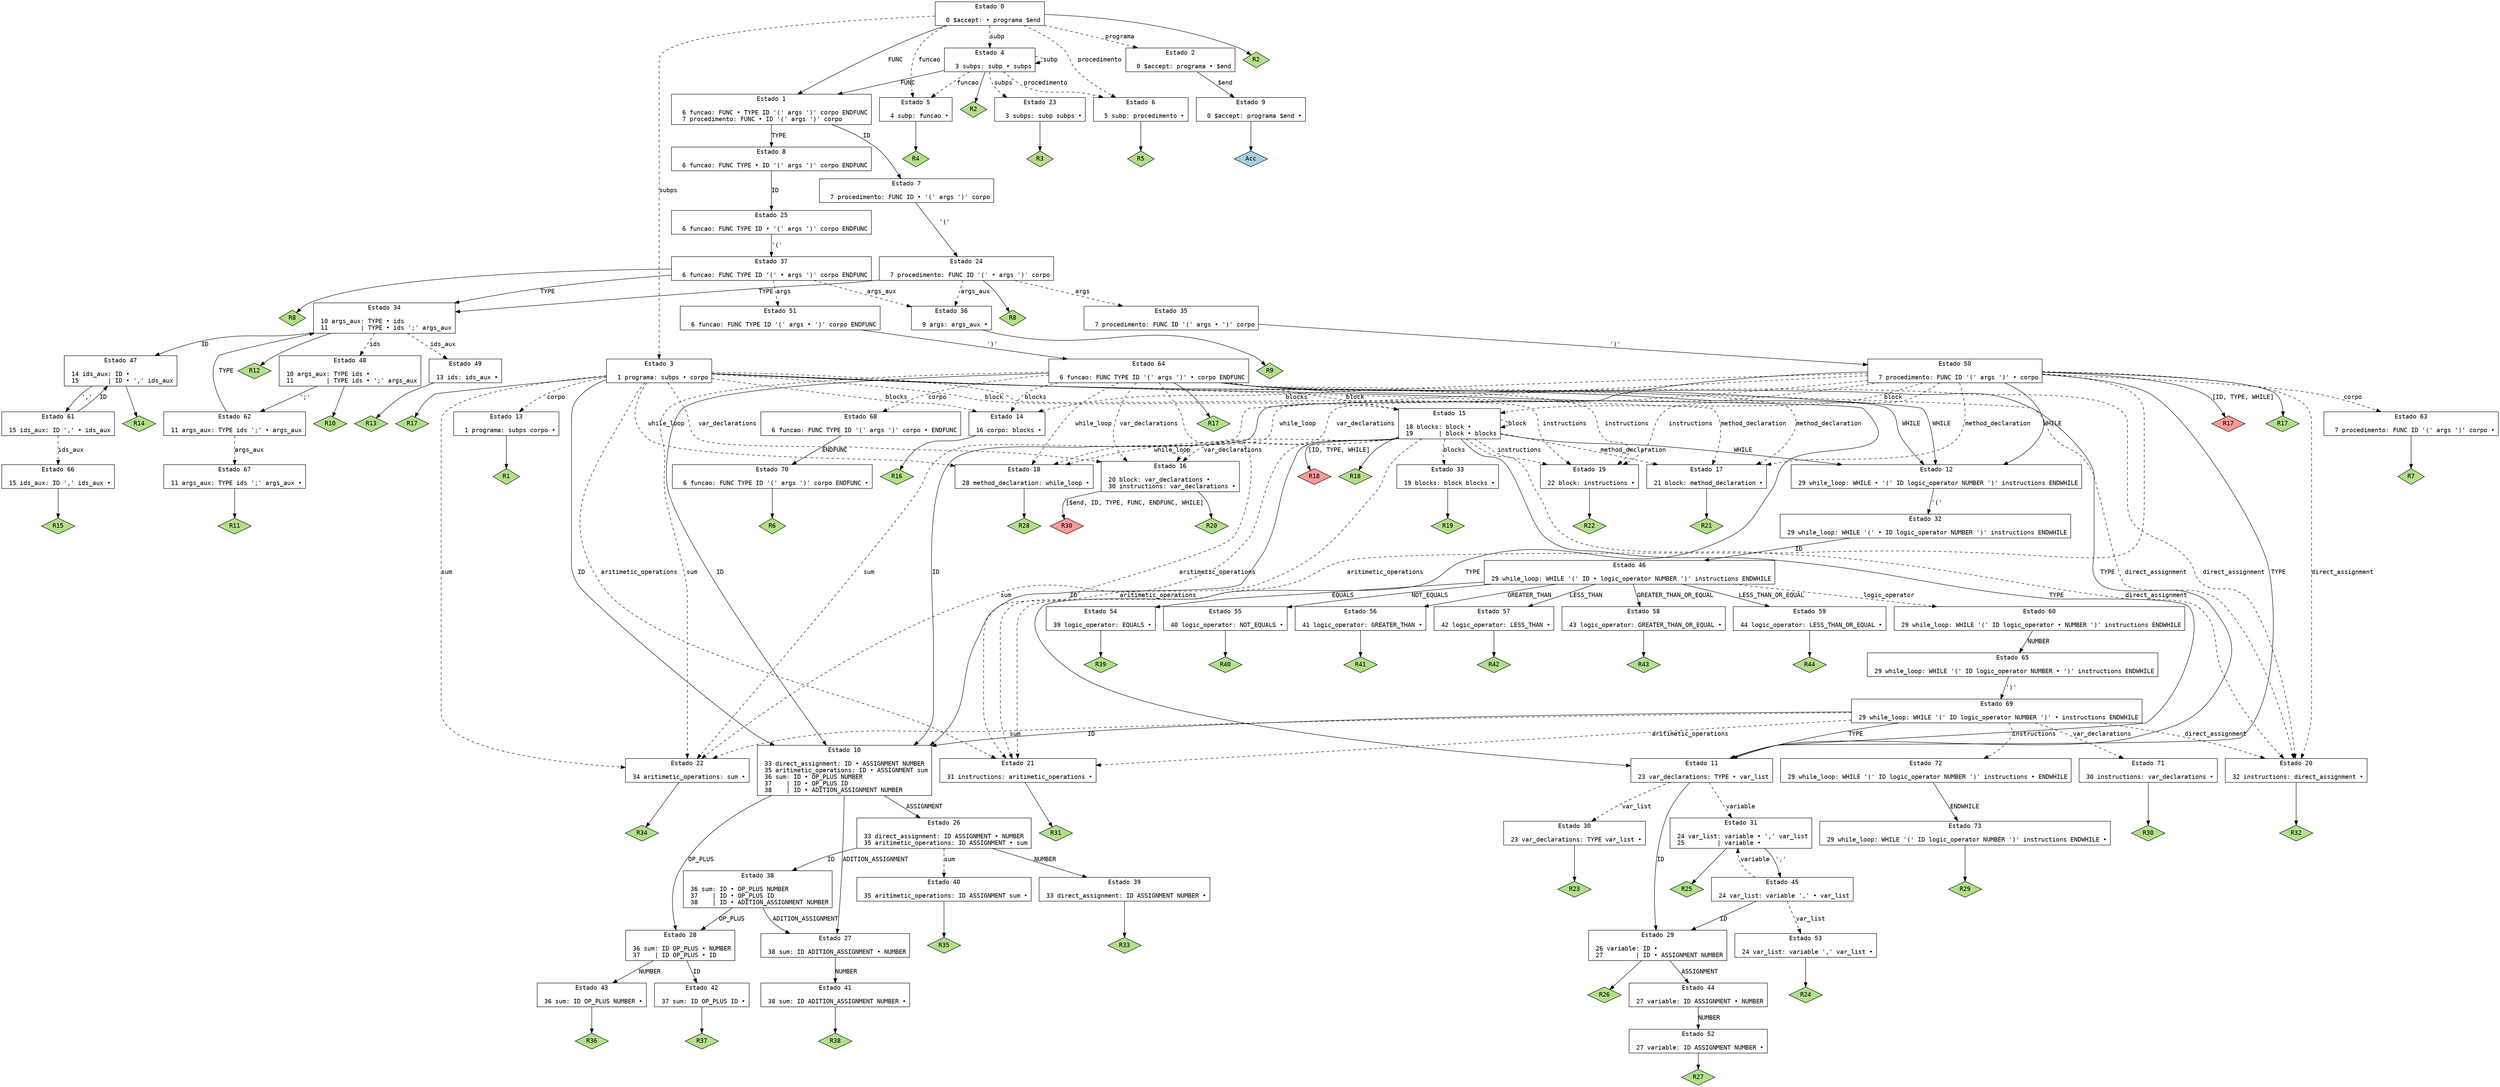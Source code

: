 // Gerado por GNU Bison 3.8.2.
// Relate erros para <bug-bison@gnu.org>.
// Site: <https://www.gnu.org/software/bison/>.

digraph "parser.y"
{
  node [fontname = courier, shape = box, colorscheme = paired6]
  edge [fontname = courier]

  0 [label="Estado 0\n\l  0 $accept: • programa $end\l"]
  0 -> 1 [style=solid label="FUNC"]
  0 -> 2 [style=dashed label="programa"]
  0 -> 3 [style=dashed label="subps"]
  0 -> 4 [style=dashed label="subp"]
  0 -> 5 [style=dashed label="funcao"]
  0 -> 6 [style=dashed label="procedimento"]
  0 -> "0R2" [style=solid]
 "0R2" [label="R2", fillcolor=3, shape=diamond, style=filled]
  1 [label="Estado 1\n\l  6 funcao: FUNC • TYPE ID '(' args ')' corpo ENDFUNC\l  7 procedimento: FUNC • ID '(' args ')' corpo\l"]
  1 -> 7 [style=solid label="ID"]
  1 -> 8 [style=solid label="TYPE"]
  2 [label="Estado 2\n\l  0 $accept: programa • $end\l"]
  2 -> 9 [style=solid label="$end"]
  3 [label="Estado 3\n\l  1 programa: subps • corpo\l"]
  3 -> 10 [style=solid label="ID"]
  3 -> 11 [style=solid label="TYPE"]
  3 -> 12 [style=solid label="WHILE"]
  3 -> 13 [style=dashed label="corpo"]
  3 -> 14 [style=dashed label="blocks"]
  3 -> 15 [style=dashed label="block"]
  3 -> 16 [style=dashed label="var_declarations"]
  3 -> 17 [style=dashed label="method_declaration"]
  3 -> 18 [style=dashed label="while_loop"]
  3 -> 19 [style=dashed label="instructions"]
  3 -> 20 [style=dashed label="direct_assignment"]
  3 -> 21 [style=dashed label="aritimetic_operations"]
  3 -> 22 [style=dashed label="sum"]
  3 -> "3R17" [style=solid]
 "3R17" [label="R17", fillcolor=3, shape=diamond, style=filled]
  4 [label="Estado 4\n\l  3 subps: subp • subps\l"]
  4 -> 1 [style=solid label="FUNC"]
  4 -> 23 [style=dashed label="subps"]
  4 -> 4 [style=dashed label="subp"]
  4 -> 5 [style=dashed label="funcao"]
  4 -> 6 [style=dashed label="procedimento"]
  4 -> "4R2" [style=solid]
 "4R2" [label="R2", fillcolor=3, shape=diamond, style=filled]
  5 [label="Estado 5\n\l  4 subp: funcao •\l"]
  5 -> "5R4" [style=solid]
 "5R4" [label="R4", fillcolor=3, shape=diamond, style=filled]
  6 [label="Estado 6\n\l  5 subp: procedimento •\l"]
  6 -> "6R5" [style=solid]
 "6R5" [label="R5", fillcolor=3, shape=diamond, style=filled]
  7 [label="Estado 7\n\l  7 procedimento: FUNC ID • '(' args ')' corpo\l"]
  7 -> 24 [style=solid label="'('"]
  8 [label="Estado 8\n\l  6 funcao: FUNC TYPE • ID '(' args ')' corpo ENDFUNC\l"]
  8 -> 25 [style=solid label="ID"]
  9 [label="Estado 9\n\l  0 $accept: programa $end •\l"]
  9 -> "9R0" [style=solid]
 "9R0" [label="Acc", fillcolor=1, shape=diamond, style=filled]
  10 [label="Estado 10\n\l 33 direct_assignment: ID • ASSIGNMENT NUMBER\l 35 aritimetic_operations: ID • ASSIGNMENT sum\l 36 sum: ID • OP_PLUS NUMBER\l 37    | ID • OP_PLUS ID\l 38    | ID • ADITION_ASSIGNMENT NUMBER\l"]
  10 -> 26 [style=solid label="ASSIGNMENT"]
  10 -> 27 [style=solid label="ADITION_ASSIGNMENT"]
  10 -> 28 [style=solid label="OP_PLUS"]
  11 [label="Estado 11\n\l 23 var_declarations: TYPE • var_list\l"]
  11 -> 29 [style=solid label="ID"]
  11 -> 30 [style=dashed label="var_list"]
  11 -> 31 [style=dashed label="variable"]
  12 [label="Estado 12\n\l 29 while_loop: WHILE • '(' ID logic_operator NUMBER ')' instructions ENDWHILE\l"]
  12 -> 32 [style=solid label="'('"]
  13 [label="Estado 13\n\l  1 programa: subps corpo •\l"]
  13 -> "13R1" [style=solid]
 "13R1" [label="R1", fillcolor=3, shape=diamond, style=filled]
  14 [label="Estado 14\n\l 16 corpo: blocks •\l"]
  14 -> "14R16" [style=solid]
 "14R16" [label="R16", fillcolor=3, shape=diamond, style=filled]
  15 [label="Estado 15\n\l 18 blocks: block •\l 19       | block • blocks\l"]
  15 -> 10 [style=solid label="ID"]
  15 -> 11 [style=solid label="TYPE"]
  15 -> 12 [style=solid label="WHILE"]
  15 -> 33 [style=dashed label="blocks"]
  15 -> 15 [style=dashed label="block"]
  15 -> 16 [style=dashed label="var_declarations"]
  15 -> 17 [style=dashed label="method_declaration"]
  15 -> 18 [style=dashed label="while_loop"]
  15 -> 19 [style=dashed label="instructions"]
  15 -> 20 [style=dashed label="direct_assignment"]
  15 -> 21 [style=dashed label="aritimetic_operations"]
  15 -> 22 [style=dashed label="sum"]
  15 -> "15R18d" [label="[ID, TYPE, WHILE]", style=solid]
 "15R18d" [label="R18", fillcolor=5, shape=diamond, style=filled]
  15 -> "15R18" [style=solid]
 "15R18" [label="R18", fillcolor=3, shape=diamond, style=filled]
  16 [label="Estado 16\n\l 20 block: var_declarations •\l 30 instructions: var_declarations •\l"]
  16 -> "16R20" [style=solid]
 "16R20" [label="R20", fillcolor=3, shape=diamond, style=filled]
  16 -> "16R30d" [label="[$end, ID, TYPE, FUNC, ENDFUNC, WHILE]", style=solid]
 "16R30d" [label="R30", fillcolor=5, shape=diamond, style=filled]
  17 [label="Estado 17\n\l 21 block: method_declaration •\l"]
  17 -> "17R21" [style=solid]
 "17R21" [label="R21", fillcolor=3, shape=diamond, style=filled]
  18 [label="Estado 18\n\l 28 method_declaration: while_loop •\l"]
  18 -> "18R28" [style=solid]
 "18R28" [label="R28", fillcolor=3, shape=diamond, style=filled]
  19 [label="Estado 19\n\l 22 block: instructions •\l"]
  19 -> "19R22" [style=solid]
 "19R22" [label="R22", fillcolor=3, shape=diamond, style=filled]
  20 [label="Estado 20\n\l 32 instructions: direct_assignment •\l"]
  20 -> "20R32" [style=solid]
 "20R32" [label="R32", fillcolor=3, shape=diamond, style=filled]
  21 [label="Estado 21\n\l 31 instructions: aritimetic_operations •\l"]
  21 -> "21R31" [style=solid]
 "21R31" [label="R31", fillcolor=3, shape=diamond, style=filled]
  22 [label="Estado 22\n\l 34 aritimetic_operations: sum •\l"]
  22 -> "22R34" [style=solid]
 "22R34" [label="R34", fillcolor=3, shape=diamond, style=filled]
  23 [label="Estado 23\n\l  3 subps: subp subps •\l"]
  23 -> "23R3" [style=solid]
 "23R3" [label="R3", fillcolor=3, shape=diamond, style=filled]
  24 [label="Estado 24\n\l  7 procedimento: FUNC ID '(' • args ')' corpo\l"]
  24 -> 34 [style=solid label="TYPE"]
  24 -> 35 [style=dashed label="args"]
  24 -> 36 [style=dashed label="args_aux"]
  24 -> "24R8" [style=solid]
 "24R8" [label="R8", fillcolor=3, shape=diamond, style=filled]
  25 [label="Estado 25\n\l  6 funcao: FUNC TYPE ID • '(' args ')' corpo ENDFUNC\l"]
  25 -> 37 [style=solid label="'('"]
  26 [label="Estado 26\n\l 33 direct_assignment: ID ASSIGNMENT • NUMBER\l 35 aritimetic_operations: ID ASSIGNMENT • sum\l"]
  26 -> 38 [style=solid label="ID"]
  26 -> 39 [style=solid label="NUMBER"]
  26 -> 40 [style=dashed label="sum"]
  27 [label="Estado 27\n\l 38 sum: ID ADITION_ASSIGNMENT • NUMBER\l"]
  27 -> 41 [style=solid label="NUMBER"]
  28 [label="Estado 28\n\l 36 sum: ID OP_PLUS • NUMBER\l 37    | ID OP_PLUS • ID\l"]
  28 -> 42 [style=solid label="ID"]
  28 -> 43 [style=solid label="NUMBER"]
  29 [label="Estado 29\n\l 26 variable: ID •\l 27         | ID • ASSIGNMENT NUMBER\l"]
  29 -> 44 [style=solid label="ASSIGNMENT"]
  29 -> "29R26" [style=solid]
 "29R26" [label="R26", fillcolor=3, shape=diamond, style=filled]
  30 [label="Estado 30\n\l 23 var_declarations: TYPE var_list •\l"]
  30 -> "30R23" [style=solid]
 "30R23" [label="R23", fillcolor=3, shape=diamond, style=filled]
  31 [label="Estado 31\n\l 24 var_list: variable • ',' var_list\l 25         | variable •\l"]
  31 -> 45 [style=solid label="','"]
  31 -> "31R25" [style=solid]
 "31R25" [label="R25", fillcolor=3, shape=diamond, style=filled]
  32 [label="Estado 32\n\l 29 while_loop: WHILE '(' • ID logic_operator NUMBER ')' instructions ENDWHILE\l"]
  32 -> 46 [style=solid label="ID"]
  33 [label="Estado 33\n\l 19 blocks: block blocks •\l"]
  33 -> "33R19" [style=solid]
 "33R19" [label="R19", fillcolor=3, shape=diamond, style=filled]
  34 [label="Estado 34\n\l 10 args_aux: TYPE • ids\l 11         | TYPE • ids ';' args_aux\l"]
  34 -> 47 [style=solid label="ID"]
  34 -> 48 [style=dashed label="ids"]
  34 -> 49 [style=dashed label="ids_aux"]
  34 -> "34R12" [style=solid]
 "34R12" [label="R12", fillcolor=3, shape=diamond, style=filled]
  35 [label="Estado 35\n\l  7 procedimento: FUNC ID '(' args • ')' corpo\l"]
  35 -> 50 [style=solid label="')'"]
  36 [label="Estado 36\n\l  9 args: args_aux •\l"]
  36 -> "36R9" [style=solid]
 "36R9" [label="R9", fillcolor=3, shape=diamond, style=filled]
  37 [label="Estado 37\n\l  6 funcao: FUNC TYPE ID '(' • args ')' corpo ENDFUNC\l"]
  37 -> 34 [style=solid label="TYPE"]
  37 -> 51 [style=dashed label="args"]
  37 -> 36 [style=dashed label="args_aux"]
  37 -> "37R8" [style=solid]
 "37R8" [label="R8", fillcolor=3, shape=diamond, style=filled]
  38 [label="Estado 38\n\l 36 sum: ID • OP_PLUS NUMBER\l 37    | ID • OP_PLUS ID\l 38    | ID • ADITION_ASSIGNMENT NUMBER\l"]
  38 -> 27 [style=solid label="ADITION_ASSIGNMENT"]
  38 -> 28 [style=solid label="OP_PLUS"]
  39 [label="Estado 39\n\l 33 direct_assignment: ID ASSIGNMENT NUMBER •\l"]
  39 -> "39R33" [style=solid]
 "39R33" [label="R33", fillcolor=3, shape=diamond, style=filled]
  40 [label="Estado 40\n\l 35 aritimetic_operations: ID ASSIGNMENT sum •\l"]
  40 -> "40R35" [style=solid]
 "40R35" [label="R35", fillcolor=3, shape=diamond, style=filled]
  41 [label="Estado 41\n\l 38 sum: ID ADITION_ASSIGNMENT NUMBER •\l"]
  41 -> "41R38" [style=solid]
 "41R38" [label="R38", fillcolor=3, shape=diamond, style=filled]
  42 [label="Estado 42\n\l 37 sum: ID OP_PLUS ID •\l"]
  42 -> "42R37" [style=solid]
 "42R37" [label="R37", fillcolor=3, shape=diamond, style=filled]
  43 [label="Estado 43\n\l 36 sum: ID OP_PLUS NUMBER •\l"]
  43 -> "43R36" [style=solid]
 "43R36" [label="R36", fillcolor=3, shape=diamond, style=filled]
  44 [label="Estado 44\n\l 27 variable: ID ASSIGNMENT • NUMBER\l"]
  44 -> 52 [style=solid label="NUMBER"]
  45 [label="Estado 45\n\l 24 var_list: variable ',' • var_list\l"]
  45 -> 29 [style=solid label="ID"]
  45 -> 53 [style=dashed label="var_list"]
  45 -> 31 [style=dashed label="variable"]
  46 [label="Estado 46\n\l 29 while_loop: WHILE '(' ID • logic_operator NUMBER ')' instructions ENDWHILE\l"]
  46 -> 54 [style=solid label="EQUALS"]
  46 -> 55 [style=solid label="NOT_EQUALS"]
  46 -> 56 [style=solid label="GREATER_THAN"]
  46 -> 57 [style=solid label="LESS_THAN"]
  46 -> 58 [style=solid label="GREATER_THAN_OR_EQUAL"]
  46 -> 59 [style=solid label="LESS_THAN_OR_EQUAL"]
  46 -> 60 [style=dashed label="logic_operator"]
  47 [label="Estado 47\n\l 14 ids_aux: ID •\l 15        | ID • ',' ids_aux\l"]
  47 -> 61 [style=solid label="','"]
  47 -> "47R14" [style=solid]
 "47R14" [label="R14", fillcolor=3, shape=diamond, style=filled]
  48 [label="Estado 48\n\l 10 args_aux: TYPE ids •\l 11         | TYPE ids • ';' args_aux\l"]
  48 -> 62 [style=solid label="';'"]
  48 -> "48R10" [style=solid]
 "48R10" [label="R10", fillcolor=3, shape=diamond, style=filled]
  49 [label="Estado 49\n\l 13 ids: ids_aux •\l"]
  49 -> "49R13" [style=solid]
 "49R13" [label="R13", fillcolor=3, shape=diamond, style=filled]
  50 [label="Estado 50\n\l  7 procedimento: FUNC ID '(' args ')' • corpo\l"]
  50 -> 10 [style=solid label="ID"]
  50 -> 11 [style=solid label="TYPE"]
  50 -> 12 [style=solid label="WHILE"]
  50 -> 63 [style=dashed label="corpo"]
  50 -> 14 [style=dashed label="blocks"]
  50 -> 15 [style=dashed label="block"]
  50 -> 16 [style=dashed label="var_declarations"]
  50 -> 17 [style=dashed label="method_declaration"]
  50 -> 18 [style=dashed label="while_loop"]
  50 -> 19 [style=dashed label="instructions"]
  50 -> 20 [style=dashed label="direct_assignment"]
  50 -> 21 [style=dashed label="aritimetic_operations"]
  50 -> 22 [style=dashed label="sum"]
  50 -> "50R17d" [label="[ID, TYPE, WHILE]", style=solid]
 "50R17d" [label="R17", fillcolor=5, shape=diamond, style=filled]
  50 -> "50R17" [style=solid]
 "50R17" [label="R17", fillcolor=3, shape=diamond, style=filled]
  51 [label="Estado 51\n\l  6 funcao: FUNC TYPE ID '(' args • ')' corpo ENDFUNC\l"]
  51 -> 64 [style=solid label="')'"]
  52 [label="Estado 52\n\l 27 variable: ID ASSIGNMENT NUMBER •\l"]
  52 -> "52R27" [style=solid]
 "52R27" [label="R27", fillcolor=3, shape=diamond, style=filled]
  53 [label="Estado 53\n\l 24 var_list: variable ',' var_list •\l"]
  53 -> "53R24" [style=solid]
 "53R24" [label="R24", fillcolor=3, shape=diamond, style=filled]
  54 [label="Estado 54\n\l 39 logic_operator: EQUALS •\l"]
  54 -> "54R39" [style=solid]
 "54R39" [label="R39", fillcolor=3, shape=diamond, style=filled]
  55 [label="Estado 55\n\l 40 logic_operator: NOT_EQUALS •\l"]
  55 -> "55R40" [style=solid]
 "55R40" [label="R40", fillcolor=3, shape=diamond, style=filled]
  56 [label="Estado 56\n\l 41 logic_operator: GREATER_THAN •\l"]
  56 -> "56R41" [style=solid]
 "56R41" [label="R41", fillcolor=3, shape=diamond, style=filled]
  57 [label="Estado 57\n\l 42 logic_operator: LESS_THAN •\l"]
  57 -> "57R42" [style=solid]
 "57R42" [label="R42", fillcolor=3, shape=diamond, style=filled]
  58 [label="Estado 58\n\l 43 logic_operator: GREATER_THAN_OR_EQUAL •\l"]
  58 -> "58R43" [style=solid]
 "58R43" [label="R43", fillcolor=3, shape=diamond, style=filled]
  59 [label="Estado 59\n\l 44 logic_operator: LESS_THAN_OR_EQUAL •\l"]
  59 -> "59R44" [style=solid]
 "59R44" [label="R44", fillcolor=3, shape=diamond, style=filled]
  60 [label="Estado 60\n\l 29 while_loop: WHILE '(' ID logic_operator • NUMBER ')' instructions ENDWHILE\l"]
  60 -> 65 [style=solid label="NUMBER"]
  61 [label="Estado 61\n\l 15 ids_aux: ID ',' • ids_aux\l"]
  61 -> 47 [style=solid label="ID"]
  61 -> 66 [style=dashed label="ids_aux"]
  62 [label="Estado 62\n\l 11 args_aux: TYPE ids ';' • args_aux\l"]
  62 -> 34 [style=solid label="TYPE"]
  62 -> 67 [style=dashed label="args_aux"]
  63 [label="Estado 63\n\l  7 procedimento: FUNC ID '(' args ')' corpo •\l"]
  63 -> "63R7" [style=solid]
 "63R7" [label="R7", fillcolor=3, shape=diamond, style=filled]
  64 [label="Estado 64\n\l  6 funcao: FUNC TYPE ID '(' args ')' • corpo ENDFUNC\l"]
  64 -> 10 [style=solid label="ID"]
  64 -> 11 [style=solid label="TYPE"]
  64 -> 12 [style=solid label="WHILE"]
  64 -> 68 [style=dashed label="corpo"]
  64 -> 14 [style=dashed label="blocks"]
  64 -> 15 [style=dashed label="block"]
  64 -> 16 [style=dashed label="var_declarations"]
  64 -> 17 [style=dashed label="method_declaration"]
  64 -> 18 [style=dashed label="while_loop"]
  64 -> 19 [style=dashed label="instructions"]
  64 -> 20 [style=dashed label="direct_assignment"]
  64 -> 21 [style=dashed label="aritimetic_operations"]
  64 -> 22 [style=dashed label="sum"]
  64 -> "64R17" [style=solid]
 "64R17" [label="R17", fillcolor=3, shape=diamond, style=filled]
  65 [label="Estado 65\n\l 29 while_loop: WHILE '(' ID logic_operator NUMBER • ')' instructions ENDWHILE\l"]
  65 -> 69 [style=solid label="')'"]
  66 [label="Estado 66\n\l 15 ids_aux: ID ',' ids_aux •\l"]
  66 -> "66R15" [style=solid]
 "66R15" [label="R15", fillcolor=3, shape=diamond, style=filled]
  67 [label="Estado 67\n\l 11 args_aux: TYPE ids ';' args_aux •\l"]
  67 -> "67R11" [style=solid]
 "67R11" [label="R11", fillcolor=3, shape=diamond, style=filled]
  68 [label="Estado 68\n\l  6 funcao: FUNC TYPE ID '(' args ')' corpo • ENDFUNC\l"]
  68 -> 70 [style=solid label="ENDFUNC"]
  69 [label="Estado 69\n\l 29 while_loop: WHILE '(' ID logic_operator NUMBER ')' • instructions ENDWHILE\l"]
  69 -> 10 [style=solid label="ID"]
  69 -> 11 [style=solid label="TYPE"]
  69 -> 71 [style=dashed label="var_declarations"]
  69 -> 72 [style=dashed label="instructions"]
  69 -> 20 [style=dashed label="direct_assignment"]
  69 -> 21 [style=dashed label="aritimetic_operations"]
  69 -> 22 [style=dashed label="sum"]
  70 [label="Estado 70\n\l  6 funcao: FUNC TYPE ID '(' args ')' corpo ENDFUNC •\l"]
  70 -> "70R6" [style=solid]
 "70R6" [label="R6", fillcolor=3, shape=diamond, style=filled]
  71 [label="Estado 71\n\l 30 instructions: var_declarations •\l"]
  71 -> "71R30" [style=solid]
 "71R30" [label="R30", fillcolor=3, shape=diamond, style=filled]
  72 [label="Estado 72\n\l 29 while_loop: WHILE '(' ID logic_operator NUMBER ')' instructions • ENDWHILE\l"]
  72 -> 73 [style=solid label="ENDWHILE"]
  73 [label="Estado 73\n\l 29 while_loop: WHILE '(' ID logic_operator NUMBER ')' instructions ENDWHILE •\l"]
  73 -> "73R29" [style=solid]
 "73R29" [label="R29", fillcolor=3, shape=diamond, style=filled]
}
